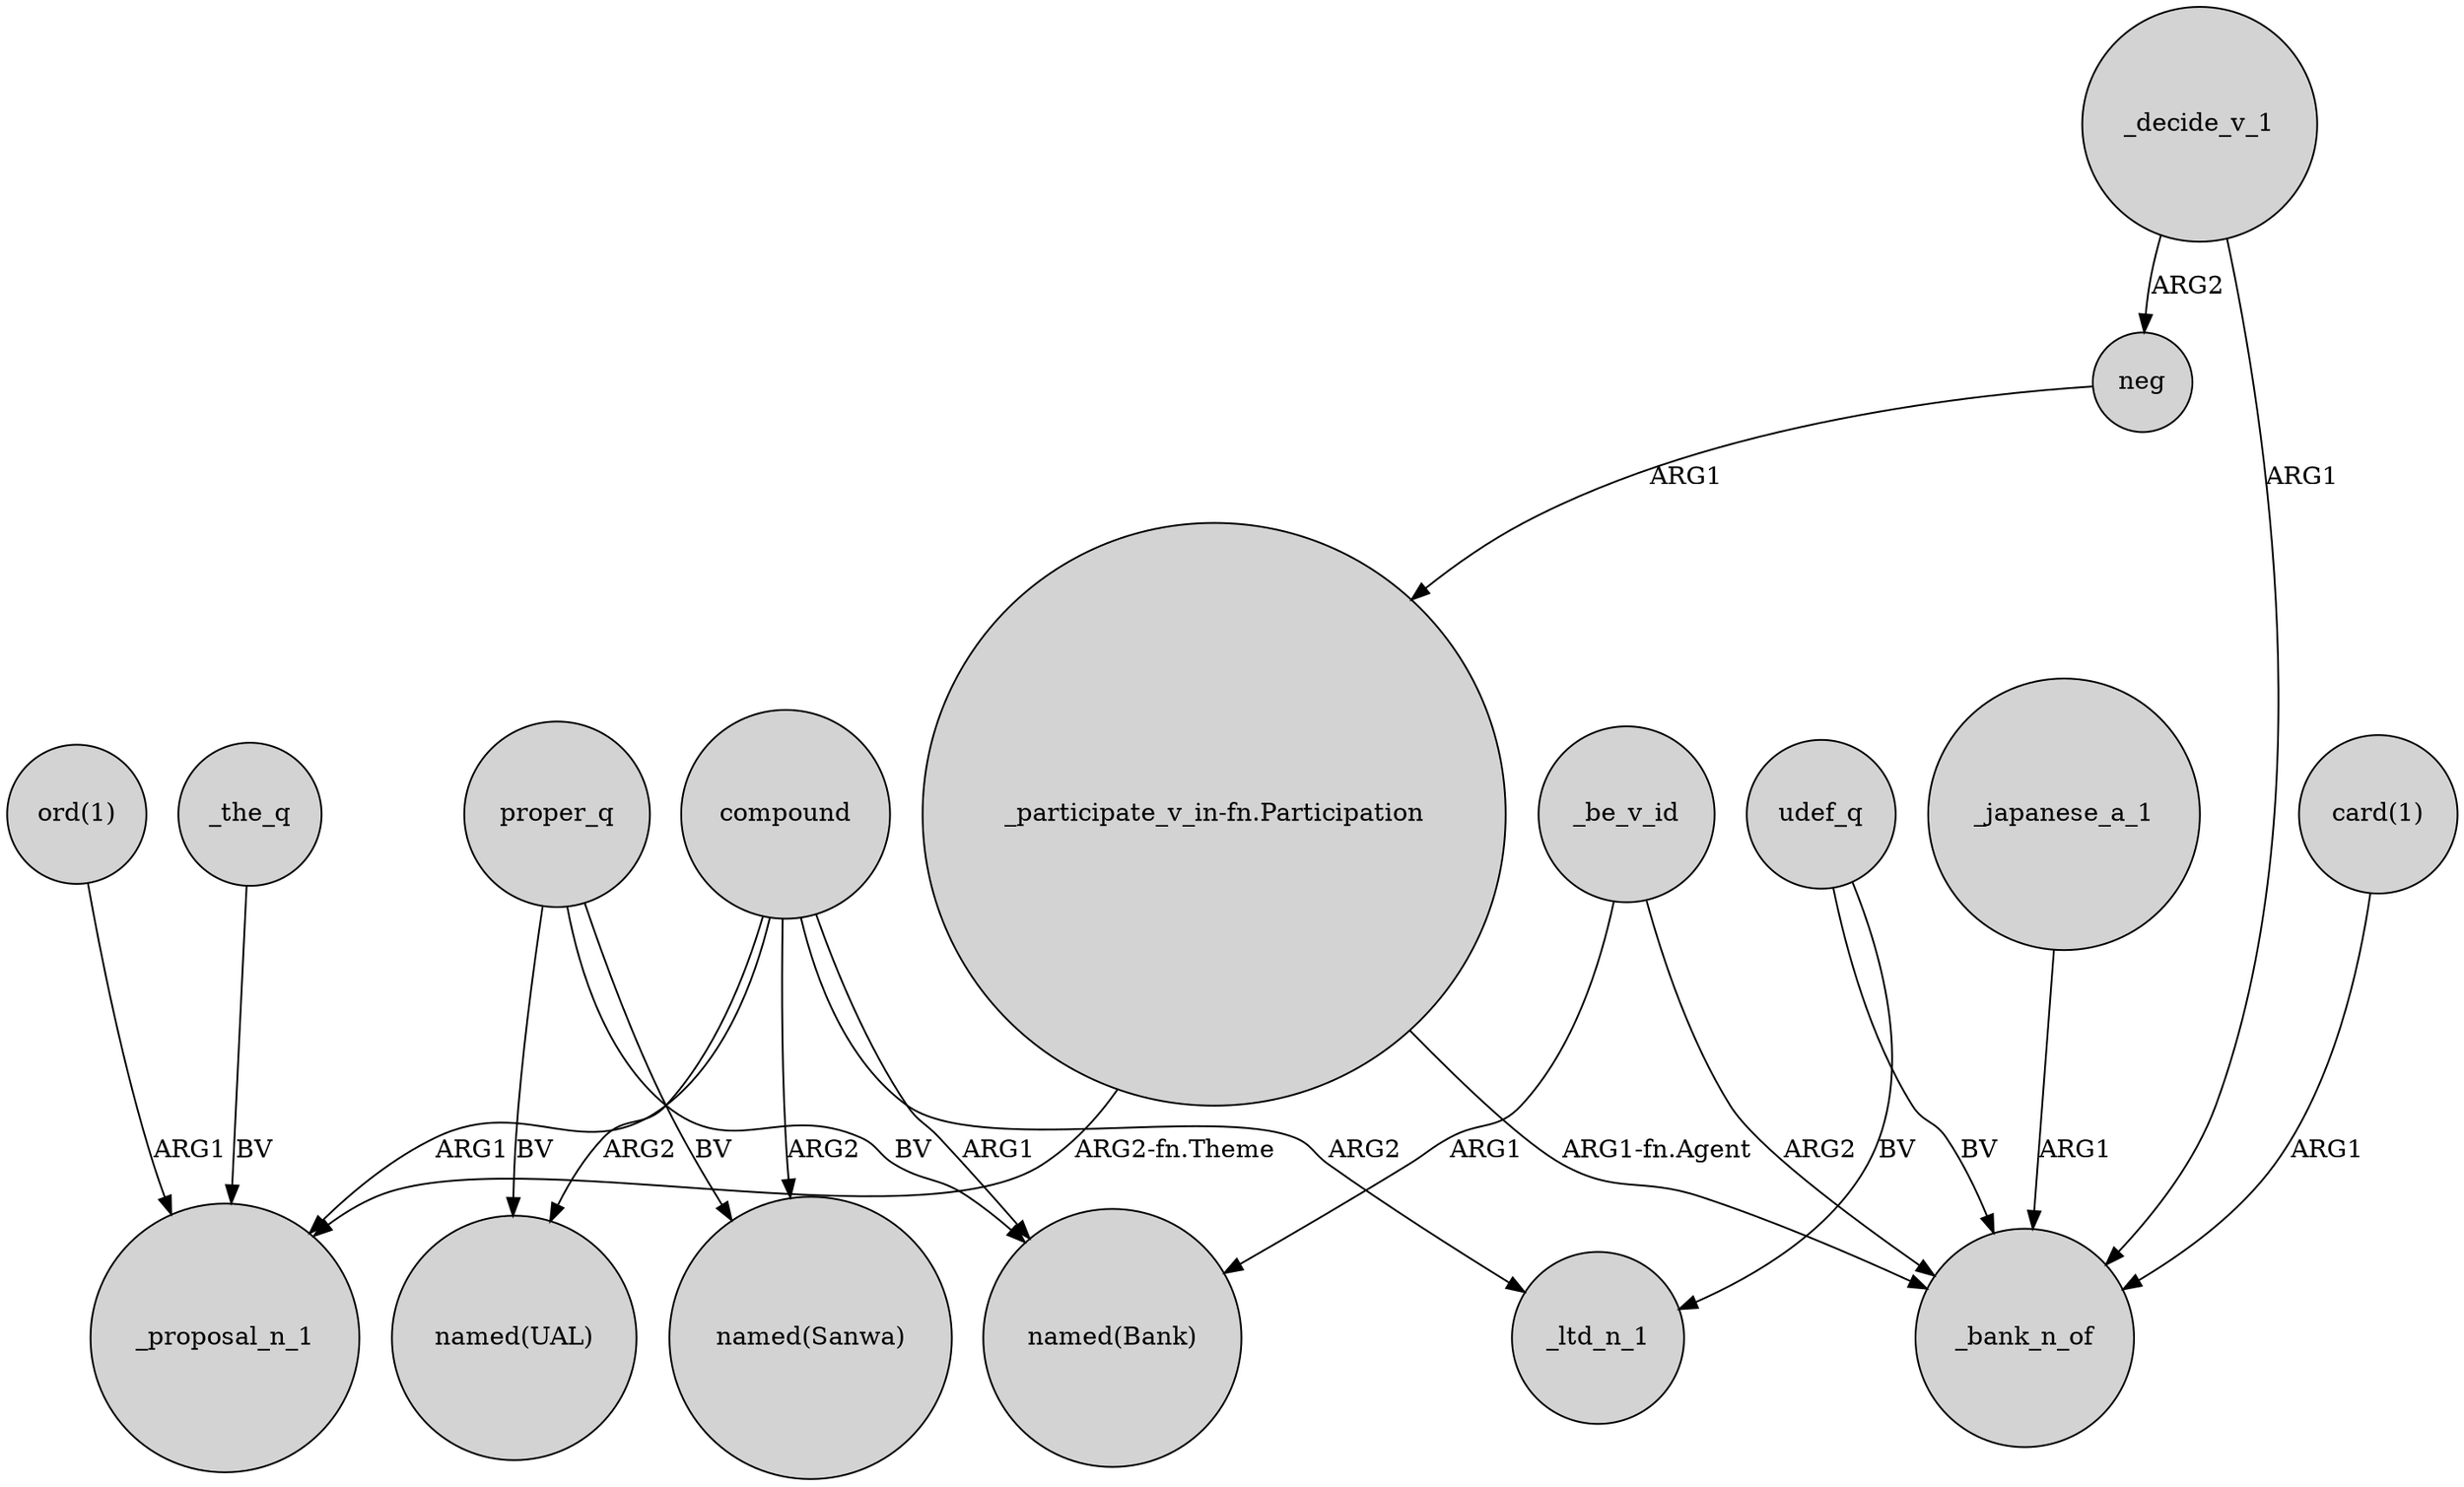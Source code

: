 digraph {
	node [shape=circle style=filled]
	"ord(1)" -> _proposal_n_1 [label=ARG1]
	_japanese_a_1 -> _bank_n_of [label=ARG1]
	_the_q -> _proposal_n_1 [label=BV]
	_decide_v_1 -> _bank_n_of [label=ARG1]
	"card(1)" -> _bank_n_of [label=ARG1]
	compound -> "named(UAL)" [label=ARG2]
	_decide_v_1 -> neg [label=ARG2]
	"_participate_v_in-fn.Participation" -> _proposal_n_1 [label="ARG2-fn.Theme"]
	proper_q -> "named(Bank)" [label=BV]
	neg -> "_participate_v_in-fn.Participation" [label=ARG1]
	proper_q -> "named(UAL)" [label=BV]
	compound -> "named(Sanwa)" [label=ARG2]
	proper_q -> "named(Sanwa)" [label=BV]
	compound -> "named(Bank)" [label=ARG1]
	compound -> _ltd_n_1 [label=ARG2]
	_be_v_id -> "named(Bank)" [label=ARG1]
	compound -> _proposal_n_1 [label=ARG1]
	udef_q -> _ltd_n_1 [label=BV]
	_be_v_id -> _bank_n_of [label=ARG2]
	"_participate_v_in-fn.Participation" -> _bank_n_of [label="ARG1-fn.Agent"]
	udef_q -> _bank_n_of [label=BV]
}
